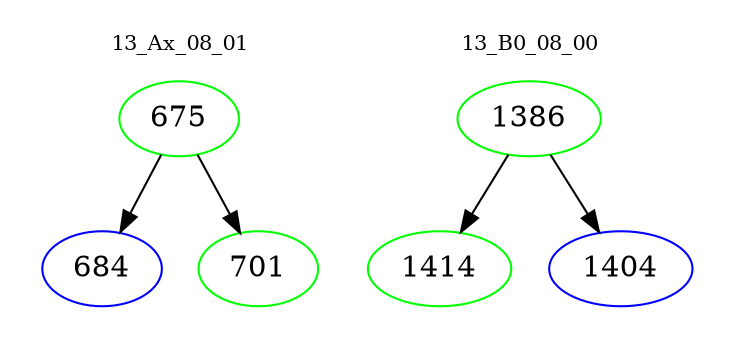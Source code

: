 digraph{
subgraph cluster_0 {
color = white
label = "13_Ax_08_01";
fontsize=10;
T0_675 [label="675", color="green"]
T0_675 -> T0_684 [color="black"]
T0_684 [label="684", color="blue"]
T0_675 -> T0_701 [color="black"]
T0_701 [label="701", color="green"]
}
subgraph cluster_1 {
color = white
label = "13_B0_08_00";
fontsize=10;
T1_1386 [label="1386", color="green"]
T1_1386 -> T1_1414 [color="black"]
T1_1414 [label="1414", color="green"]
T1_1386 -> T1_1404 [color="black"]
T1_1404 [label="1404", color="blue"]
}
}
